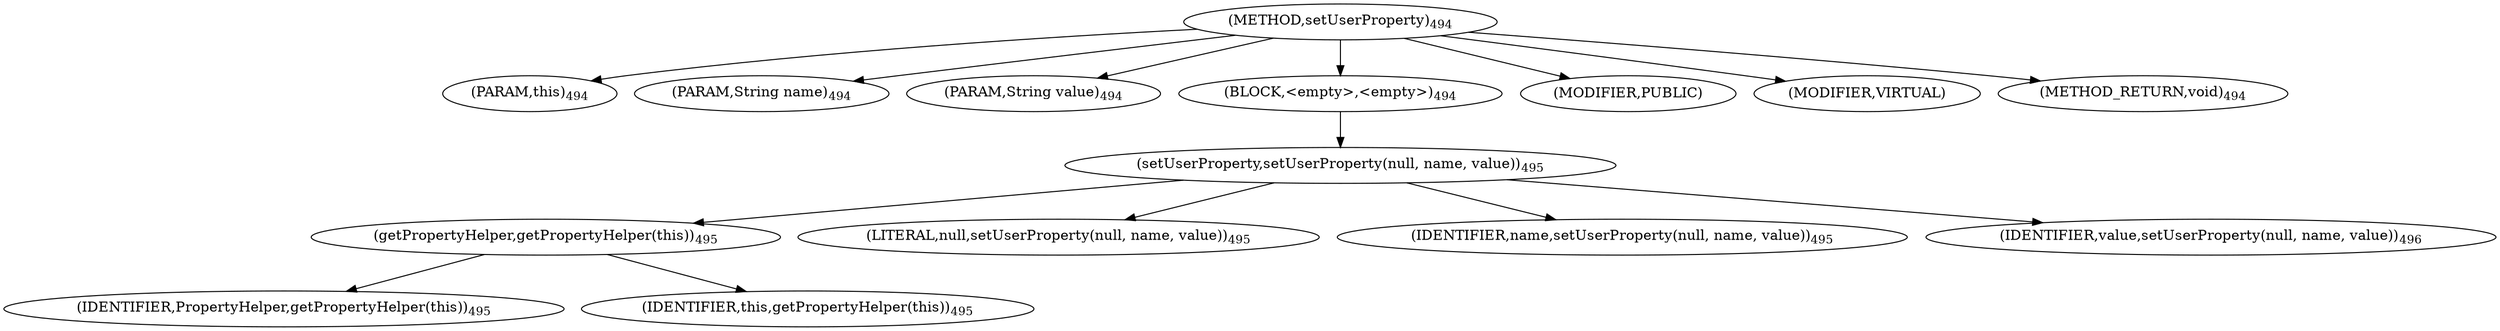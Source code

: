 digraph "setUserProperty" {  
"832" [label = <(METHOD,setUserProperty)<SUB>494</SUB>> ]
"39" [label = <(PARAM,this)<SUB>494</SUB>> ]
"833" [label = <(PARAM,String name)<SUB>494</SUB>> ]
"834" [label = <(PARAM,String value)<SUB>494</SUB>> ]
"835" [label = <(BLOCK,&lt;empty&gt;,&lt;empty&gt;)<SUB>494</SUB>> ]
"836" [label = <(setUserProperty,setUserProperty(null, name, value))<SUB>495</SUB>> ]
"837" [label = <(getPropertyHelper,getPropertyHelper(this))<SUB>495</SUB>> ]
"838" [label = <(IDENTIFIER,PropertyHelper,getPropertyHelper(this))<SUB>495</SUB>> ]
"38" [label = <(IDENTIFIER,this,getPropertyHelper(this))<SUB>495</SUB>> ]
"839" [label = <(LITERAL,null,setUserProperty(null, name, value))<SUB>495</SUB>> ]
"840" [label = <(IDENTIFIER,name,setUserProperty(null, name, value))<SUB>495</SUB>> ]
"841" [label = <(IDENTIFIER,value,setUserProperty(null, name, value))<SUB>496</SUB>> ]
"842" [label = <(MODIFIER,PUBLIC)> ]
"843" [label = <(MODIFIER,VIRTUAL)> ]
"844" [label = <(METHOD_RETURN,void)<SUB>494</SUB>> ]
  "832" -> "39" 
  "832" -> "833" 
  "832" -> "834" 
  "832" -> "835" 
  "832" -> "842" 
  "832" -> "843" 
  "832" -> "844" 
  "835" -> "836" 
  "836" -> "837" 
  "836" -> "839" 
  "836" -> "840" 
  "836" -> "841" 
  "837" -> "838" 
  "837" -> "38" 
}
